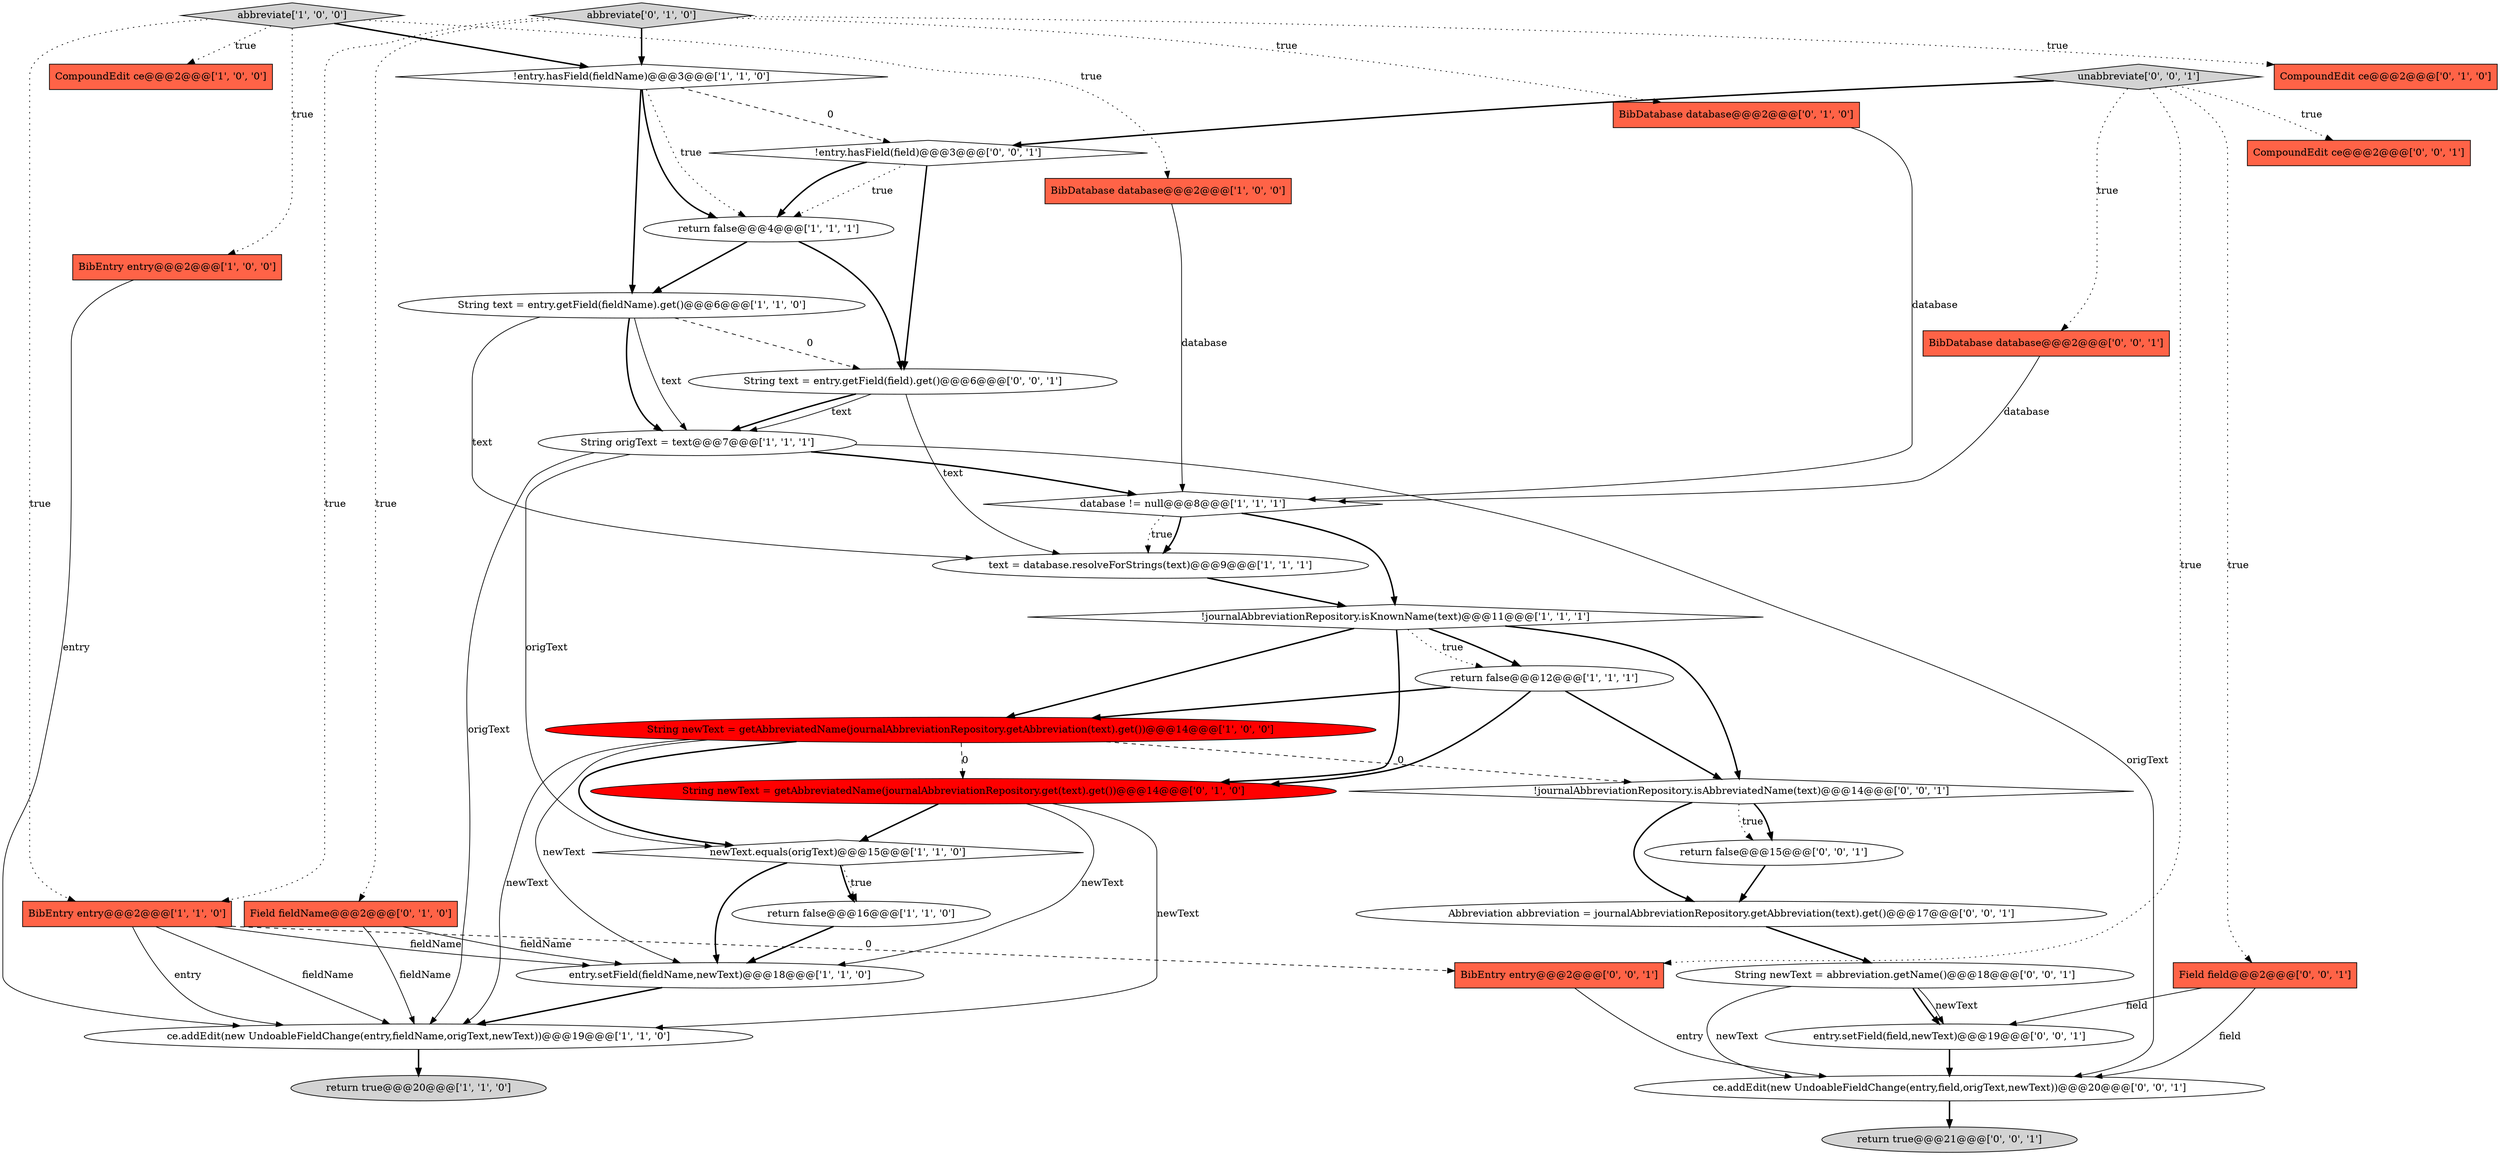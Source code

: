 digraph {
1 [style = filled, label = "CompoundEdit ce@@@2@@@['1', '0', '0']", fillcolor = tomato, shape = box image = "AAA0AAABBB1BBB"];
28 [style = filled, label = "Field field@@@2@@@['0', '0', '1']", fillcolor = tomato, shape = box image = "AAA0AAABBB3BBB"];
32 [style = filled, label = "unabbreviate['0', '0', '1']", fillcolor = lightgray, shape = diamond image = "AAA0AAABBB3BBB"];
9 [style = filled, label = "!entry.hasField(fieldName)@@@3@@@['1', '1', '0']", fillcolor = white, shape = diamond image = "AAA0AAABBB1BBB"];
22 [style = filled, label = "abbreviate['0', '1', '0']", fillcolor = lightgray, shape = diamond image = "AAA0AAABBB2BBB"];
0 [style = filled, label = "abbreviate['1', '0', '0']", fillcolor = lightgray, shape = diamond image = "AAA0AAABBB1BBB"];
26 [style = filled, label = "String newText = abbreviation.getName()@@@18@@@['0', '0', '1']", fillcolor = white, shape = ellipse image = "AAA0AAABBB3BBB"];
18 [style = filled, label = "!journalAbbreviationRepository.isKnownName(text)@@@11@@@['1', '1', '1']", fillcolor = white, shape = diamond image = "AAA0AAABBB1BBB"];
17 [style = filled, label = "return false@@@12@@@['1', '1', '1']", fillcolor = white, shape = ellipse image = "AAA0AAABBB1BBB"];
5 [style = filled, label = "return false@@@4@@@['1', '1', '1']", fillcolor = white, shape = ellipse image = "AAA0AAABBB1BBB"];
34 [style = filled, label = "!entry.hasField(field)@@@3@@@['0', '0', '1']", fillcolor = white, shape = diamond image = "AAA0AAABBB3BBB"];
30 [style = filled, label = "BibDatabase database@@@2@@@['0', '0', '1']", fillcolor = tomato, shape = box image = "AAA0AAABBB3BBB"];
33 [style = filled, label = "String text = entry.getField(field).get()@@@6@@@['0', '0', '1']", fillcolor = white, shape = ellipse image = "AAA0AAABBB3BBB"];
15 [style = filled, label = "BibEntry entry@@@2@@@['1', '1', '0']", fillcolor = tomato, shape = box image = "AAA0AAABBB1BBB"];
21 [style = filled, label = "BibDatabase database@@@2@@@['0', '1', '0']", fillcolor = tomato, shape = box image = "AAA0AAABBB2BBB"];
3 [style = filled, label = "String text = entry.getField(fieldName).get()@@@6@@@['1', '1', '0']", fillcolor = white, shape = ellipse image = "AAA0AAABBB1BBB"];
27 [style = filled, label = "return false@@@15@@@['0', '0', '1']", fillcolor = white, shape = ellipse image = "AAA0AAABBB3BBB"];
13 [style = filled, label = "BibEntry entry@@@2@@@['1', '0', '0']", fillcolor = tomato, shape = box image = "AAA0AAABBB1BBB"];
6 [style = filled, label = "newText.equals(origText)@@@15@@@['1', '1', '0']", fillcolor = white, shape = diamond image = "AAA0AAABBB1BBB"];
2 [style = filled, label = "ce.addEdit(new UndoableFieldChange(entry,fieldName,origText,newText))@@@19@@@['1', '1', '0']", fillcolor = white, shape = ellipse image = "AAA0AAABBB1BBB"];
10 [style = filled, label = "database != null@@@8@@@['1', '1', '1']", fillcolor = white, shape = diamond image = "AAA0AAABBB1BBB"];
23 [style = filled, label = "Field fieldName@@@2@@@['0', '1', '0']", fillcolor = tomato, shape = box image = "AAA0AAABBB2BBB"];
16 [style = filled, label = "entry.setField(fieldName,newText)@@@18@@@['1', '1', '0']", fillcolor = white, shape = ellipse image = "AAA0AAABBB1BBB"];
14 [style = filled, label = "String newText = getAbbreviatedName(journalAbbreviationRepository.getAbbreviation(text).get())@@@14@@@['1', '0', '0']", fillcolor = red, shape = ellipse image = "AAA1AAABBB1BBB"];
20 [style = filled, label = "String newText = getAbbreviatedName(journalAbbreviationRepository.get(text).get())@@@14@@@['0', '1', '0']", fillcolor = red, shape = ellipse image = "AAA1AAABBB2BBB"];
36 [style = filled, label = "Abbreviation abbreviation = journalAbbreviationRepository.getAbbreviation(text).get()@@@17@@@['0', '0', '1']", fillcolor = white, shape = ellipse image = "AAA0AAABBB3BBB"];
12 [style = filled, label = "String origText = text@@@7@@@['1', '1', '1']", fillcolor = white, shape = ellipse image = "AAA0AAABBB1BBB"];
4 [style = filled, label = "return false@@@16@@@['1', '1', '0']", fillcolor = white, shape = ellipse image = "AAA0AAABBB1BBB"];
35 [style = filled, label = "return true@@@21@@@['0', '0', '1']", fillcolor = lightgray, shape = ellipse image = "AAA0AAABBB3BBB"];
11 [style = filled, label = "text = database.resolveForStrings(text)@@@9@@@['1', '1', '1']", fillcolor = white, shape = ellipse image = "AAA0AAABBB1BBB"];
19 [style = filled, label = "CompoundEdit ce@@@2@@@['0', '1', '0']", fillcolor = tomato, shape = box image = "AAA0AAABBB2BBB"];
24 [style = filled, label = "CompoundEdit ce@@@2@@@['0', '0', '1']", fillcolor = tomato, shape = box image = "AAA0AAABBB3BBB"];
25 [style = filled, label = "entry.setField(field,newText)@@@19@@@['0', '0', '1']", fillcolor = white, shape = ellipse image = "AAA0AAABBB3BBB"];
7 [style = filled, label = "BibDatabase database@@@2@@@['1', '0', '0']", fillcolor = tomato, shape = box image = "AAA0AAABBB1BBB"];
31 [style = filled, label = "ce.addEdit(new UndoableFieldChange(entry,field,origText,newText))@@@20@@@['0', '0', '1']", fillcolor = white, shape = ellipse image = "AAA0AAABBB3BBB"];
8 [style = filled, label = "return true@@@20@@@['1', '1', '0']", fillcolor = lightgray, shape = ellipse image = "AAA0AAABBB1BBB"];
37 [style = filled, label = "BibEntry entry@@@2@@@['0', '0', '1']", fillcolor = tomato, shape = box image = "AAA0AAABBB3BBB"];
29 [style = filled, label = "!journalAbbreviationRepository.isAbbreviatedName(text)@@@14@@@['0', '0', '1']", fillcolor = white, shape = diamond image = "AAA0AAABBB3BBB"];
15->16 [style = solid, label="fieldName"];
22->21 [style = dotted, label="true"];
3->11 [style = solid, label="text"];
30->10 [style = solid, label="database"];
34->5 [style = dotted, label="true"];
5->3 [style = bold, label=""];
32->28 [style = dotted, label="true"];
10->18 [style = bold, label=""];
0->9 [style = bold, label=""];
22->19 [style = dotted, label="true"];
27->36 [style = bold, label=""];
0->13 [style = dotted, label="true"];
32->24 [style = dotted, label="true"];
12->2 [style = solid, label="origText"];
12->6 [style = solid, label="origText"];
22->23 [style = dotted, label="true"];
21->10 [style = solid, label="database"];
5->33 [style = bold, label=""];
3->33 [style = dashed, label="0"];
34->5 [style = bold, label=""];
0->15 [style = dotted, label="true"];
29->27 [style = dotted, label="true"];
15->37 [style = dashed, label="0"];
28->25 [style = solid, label="field"];
26->25 [style = bold, label=""];
22->9 [style = bold, label=""];
34->33 [style = bold, label=""];
15->2 [style = solid, label="entry"];
18->17 [style = bold, label=""];
14->20 [style = dashed, label="0"];
28->31 [style = solid, label="field"];
7->10 [style = solid, label="database"];
32->34 [style = bold, label=""];
20->6 [style = bold, label=""];
3->12 [style = bold, label=""];
33->12 [style = bold, label=""];
14->16 [style = solid, label="newText"];
16->2 [style = bold, label=""];
36->26 [style = bold, label=""];
3->12 [style = solid, label="text"];
11->18 [style = bold, label=""];
9->34 [style = dashed, label="0"];
15->2 [style = solid, label="fieldName"];
37->31 [style = solid, label="entry"];
25->31 [style = bold, label=""];
20->2 [style = solid, label="newText"];
6->4 [style = bold, label=""];
18->20 [style = bold, label=""];
18->29 [style = bold, label=""];
9->5 [style = dotted, label="true"];
12->10 [style = bold, label=""];
29->27 [style = bold, label=""];
33->12 [style = solid, label="text"];
20->16 [style = solid, label="newText"];
13->2 [style = solid, label="entry"];
6->4 [style = dotted, label="true"];
26->25 [style = solid, label="newText"];
10->11 [style = dotted, label="true"];
17->14 [style = bold, label=""];
6->16 [style = bold, label=""];
31->35 [style = bold, label=""];
32->30 [style = dotted, label="true"];
9->5 [style = bold, label=""];
32->37 [style = dotted, label="true"];
9->3 [style = bold, label=""];
26->31 [style = solid, label="newText"];
23->16 [style = solid, label="fieldName"];
18->17 [style = dotted, label="true"];
0->7 [style = dotted, label="true"];
12->31 [style = solid, label="origText"];
14->2 [style = solid, label="newText"];
17->29 [style = bold, label=""];
22->15 [style = dotted, label="true"];
14->29 [style = dashed, label="0"];
18->14 [style = bold, label=""];
14->6 [style = bold, label=""];
2->8 [style = bold, label=""];
4->16 [style = bold, label=""];
29->36 [style = bold, label=""];
23->2 [style = solid, label="fieldName"];
0->1 [style = dotted, label="true"];
17->20 [style = bold, label=""];
10->11 [style = bold, label=""];
33->11 [style = solid, label="text"];
}
